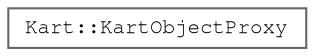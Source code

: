 digraph "Graphical Class Hierarchy"
{
 // LATEX_PDF_SIZE
  bgcolor="transparent";
  edge [fontname=FreeMono,fontsize=10,labelfontname=FreeMono,labelfontsize=10];
  node [fontname=FreeMono,fontsize=10,shape=box,height=0.2,width=0.4];
  rankdir="LR";
  Node0 [label="Kart::KartObjectProxy",height=0.2,width=0.4,color="grey40", fillcolor="white", style="filled",URL="$class_kart_1_1_kart_object_proxy.html",tooltip=" "];
}
